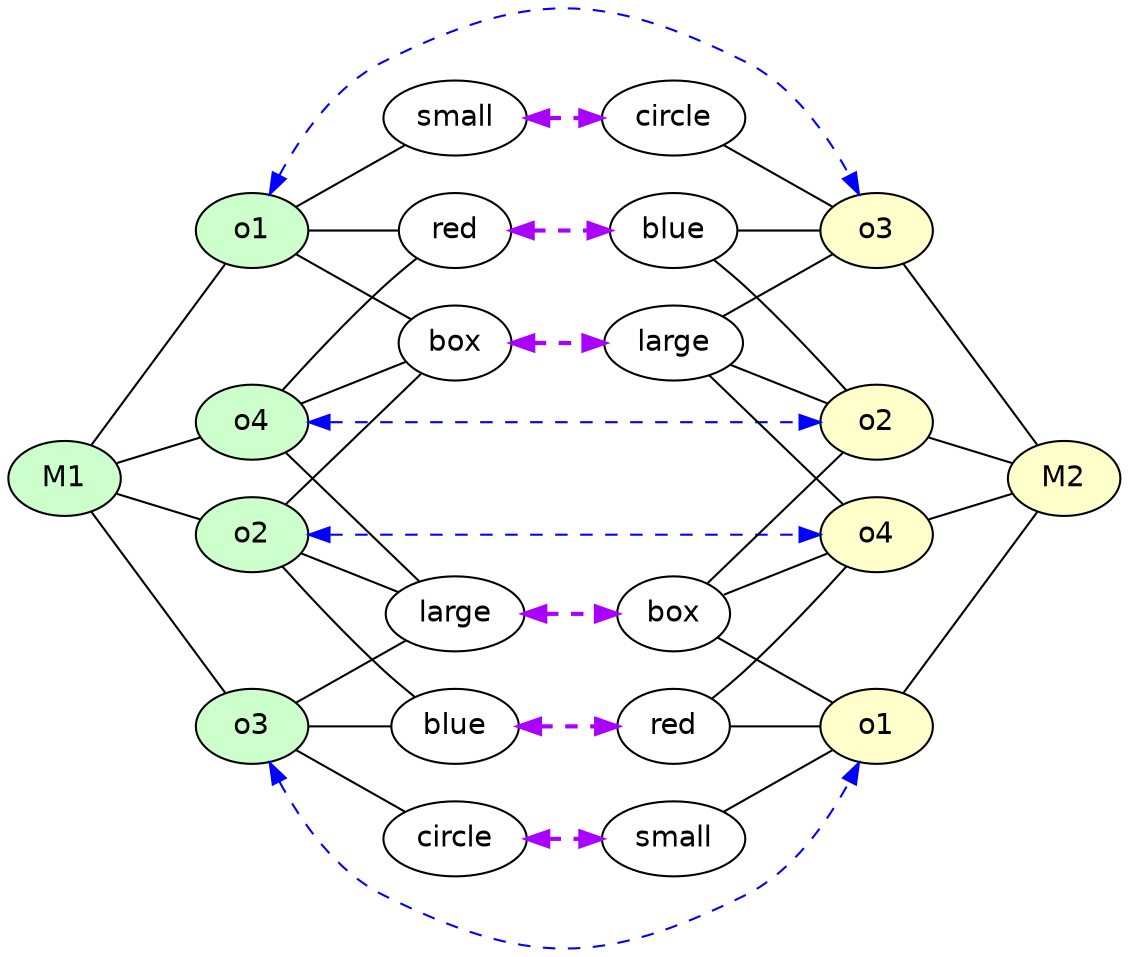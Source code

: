 strict digraph G {
	graph [bb="0,0,523.39,452.93",
		rankdir=LR
	];
	node [label="\N"];
	M1	 [fillcolor="#CCFFCC",
		fontname=Helvetica,
		height=0.5,
		pos="27,223.93",
		shape=oval,
		style=filled,
		width=0.75];
	o1_1	 [fillcolor="#CCFFCC",
		fontname=Helvetica,
		height=0.5,
		label=o1,
		pos="117,104.93",
		shape=oval,
		style=filled,
		width=0.75];
	M1 -> o1_1	 [constraint=true,
		dir=none,
		penwidth=1,
		pos="39.514,207.38 56.709,184.65 87.453,144 104.59,121.33"];
	o2_1	 [fillcolor="#CCFFCC",
		fontname=Helvetica,
		height=0.5,
		label=o2,
		pos="117,250.93",
		shape=oval,
		style=filled,
		width=0.75];
	M1 -> o2_1	 [constraint=true,
		dir=none,
		penwidth=1,
		pos="52.07,231.45 64.657,235.23 79.851,239.78 92.375,243.54"];
	o3_1	 [fillcolor="#CCFFCC",
		fontname=Helvetica,
		height=0.5,
		label=o3,
		pos="117,342.93",
		shape=oval,
		style=filled,
		width=0.75];
	M1 -> o3_1	 [constraint=true,
		dir=none,
		penwidth=1,
		pos="39.514,240.47 56.709,263.21 87.453,303.86 104.59,326.52"];
	o4_1	 [fillcolor="#CCFFCC",
		fontname=Helvetica,
		height=0.5,
		label=o4,
		pos="117,196.93",
		shape=oval,
		style=filled,
		width=0.75];
	M1 -> o4_1	 [constraint=true,
		dir=none,
		penwidth=1,
		pos="52.07,216.41 64.657,212.63 79.851,208.07 92.375,204.32"];
	M2	 [fillcolor="#FFFFCC",
		fontname=Helvetica,
		height=0.5,
		pos="496.39,223.93",
		shape=oval,
		style=filled,
		width=0.75];
	red_1	 [fontname=Helvetica,
		height=0.5,
		label=red,
		pos="211.85,104.93",
		shape=oval,
		width=0.75];
	o1_1 -> red_1	 [constraint=true,
		dir=none,
		pos="144.18,104.93 156.88,104.93 171.96,104.93 184.66,104.93"];
	box_1	 [fontname=Helvetica,
		height=0.5,
		label=box,
		pos="211.85,158.93",
		shape=oval,
		width=0.75];
	o1_1 -> box_1	 [constraint=true,
		dir=none,
		pos="137.58,116.65 153.49,125.7 175.41,138.18 191.31,147.23"];
	small_1	 [fontname=Helvetica,
		height=0.5,
		label=small,
		pos="211.85,50.928",
		shape=oval,
		width=0.88464];
	o1_1 -> small_1	 [constraint=true,
		dir=none,
		pos="137.58,93.211 152.84,84.526 173.62,72.694 189.32,63.756"];
	o3_2	 [fillcolor="#FFFFCC",
		fontname=Helvetica,
		height=0.5,
		label=o3,
		pos="406.39,104.93",
		shape=oval,
		style=filled,
		width=0.75];
	o1_1 -> o3_2	 [color=blue,
		constraint=true,
		dir=both,
		penwidth=1,
		pos="s,124.68,87.456 e,398.7,87.456 129.45,78.343 139.97,59.325 157,35.177 180,23.928 245.23,-7.9761 278.16,-7.9761 343.39,23.928 366.39,\
35.177 383.42,59.325 393.94,78.343",
		style=dashed];
	blue_2	 [fontname=Helvetica,
		height=0.5,
		label=blue,
		pos="311.54,104.93",
		shape=oval,
		width=0.77632];
	red_1 -> blue_2	 [color="#AA00FF",
		constraint=true,
		dir=both,
		penwidth=2,
		pos="s,239.09,104.93 e,283.29,104.93 249.14,104.93 257,104.93 265.31,104.93 273.21,104.93",
		style=dashed];
	o1_2	 [fillcolor="#FFFFCC",
		fontname=Helvetica,
		height=0.5,
		label=o1,
		pos="406.39,342.93",
		shape=oval,
		style=filled,
		width=0.75];
	o1_2 -> M2	 [constraint=true,
		dir=none,
		penwidth=1,
		pos="418.9,326.38 436.1,303.65 466.84,263 483.98,240.33"];
	red_2	 [fontname=Helvetica,
		height=0.5,
		label=red,
		pos="311.54,342.93",
		shape=oval,
		width=0.75];
	red_2 -> o1_2	 [constraint=true,
		dir=none,
		pos="338.72,342.93 351.42,342.93 366.51,342.93 379.21,342.93"];
	o4_2	 [fillcolor="#FFFFCC",
		fontname=Helvetica,
		height=0.5,
		label=o4,
		pos="406.39,250.93",
		shape=oval,
		style=filled,
		width=0.75];
	red_2 -> o4_2	 [constraint=true,
		dir=none,
		pos="328.67,328.94 333.51,324.84 338.73,320.29 343.39,315.93 360.83,299.61 379.77,279.75 392.28,266.31"];
	large_2	 [fontname=Helvetica,
		height=0.5,
		label=large,
		pos="311.54,158.93",
		shape=oval,
		width=0.86659];
	box_1 -> large_2	 [color="#AA00FF",
		constraint=true,
		dir=both,
		penwidth=2,
		pos="s,239.09,158.93 e,280.1,158.93 249.32,158.93 255.97,158.93 262.94,158.93 269.71,158.93",
		style=dashed];
	box_2	 [fontname=Helvetica,
		height=0.5,
		label=box,
		pos="311.54,288.93",
		shape=oval,
		width=0.75];
	box_2 -> o1_2	 [constraint=true,
		dir=none,
		pos="332.12,300.65 348.03,309.7 369.95,322.18 385.85,331.23"];
	o2_2	 [fillcolor="#FFFFCC",
		fontname=Helvetica,
		height=0.5,
		label=o2,
		pos="406.39,196.93",
		shape=oval,
		style=filled,
		width=0.75];
	box_2 -> o2_2	 [constraint=true,
		dir=none,
		pos="327.2,273.74 344.88,256.59 373.46,228.87 391.02,211.84"];
	box_2 -> o4_2	 [constraint=true,
		dir=none,
		pos="334.99,279.54 349.69,273.64 368.56,266.08 383.21,260.21"];
	circle_2	 [fontname=Helvetica,
		height=0.5,
		label=circle,
		pos="311.54,50.928",
		shape=oval,
		width=0.88464];
	small_1 -> circle_2	 [color="#AA00FF",
		constraint=true,
		dir=both,
		penwidth=2,
		pos="s,243.94,50.928 e,279.51,50.928 254.1,50.928 259.15,50.928 264.31,50.928 269.36,50.928",
		style=dashed];
	small_2	 [fontname=Helvetica,
		height=0.5,
		label=small,
		pos="311.54,434.93",
		shape=oval,
		width=0.88464];
	small_2 -> o1_2	 [constraint=true,
		dir=none,
		pos="327.63,419.32 345.28,402.2 373.42,374.91 390.85,358"];
	o2_1 -> box_1	 [constraint=true,
		dir=none,
		pos="132.66,235.74 150.34,218.59 178.92,190.87 196.48,173.84"];
	blue_1	 [fontname=Helvetica,
		height=0.5,
		label=blue,
		pos="211.85,342.93",
		shape=oval,
		width=0.77632];
	o2_1 -> blue_1	 [constraint=true,
		dir=none,
		pos="131.11,266.31 143.62,279.75 162.56,299.61 180,315.93 184.55,320.19 189.64,324.63 194.39,328.66"];
	large_1	 [fontname=Helvetica,
		height=0.5,
		label=large,
		pos="211.85,288.93",
		shape=oval,
		width=0.86659];
	o2_1 -> large_1	 [constraint=true,
		dir=none,
		pos="140.45,260.32 154.27,265.86 171.78,272.88 186,278.57"];
	o2_1 -> o4_2	 [color=blue,
		constraint=true,
		dir=both,
		penwidth=1,
		pos="s,144.22,250.93 e,379.03,250.93 154.24,250.93 209.67,250.93 313.32,250.93 368.9,250.93",
		style=dashed];
	blue_1 -> red_2	 [color="#AA00FF",
		constraint=true,
		dir=both,
		penwidth=2,
		pos="s,239.88,342.93 e,284.4,342.93 250.07,342.93 258.03,342.93 266.41,342.93 274.33,342.93",
		style=dashed];
	o2_2 -> M2	 [constraint=true,
		dir=none,
		penwidth=1,
		pos="431.46,204.45 444.05,208.23 459.24,212.78 471.76,216.54"];
	blue_2 -> o2_2	 [constraint=true,
		dir=none,
		pos="329,119.2 333.75,123.22 338.84,127.67 343.39,131.93 360.83,148.25 379.77,168.1 392.28,181.54"];
	blue_2 -> o3_2	 [constraint=true,
		dir=none,
		pos="339.74,104.93 352.19,104.93 366.77,104.93 379.11,104.93"];
	large_1 -> box_2	 [color="#AA00FF",
		constraint=true,
		dir=both,
		penwidth=2,
		pos="s,243.12,288.93 e,284.42,288.93 253.37,288.93 260.25,288.93 267.35,288.93 274.12,288.93",
		style=dashed];
	large_2 -> o2_2	 [constraint=true,
		dir=none,
		pos="337.46,169.31 351.72,175.03 369.27,182.06 383.1,187.6"];
	large_2 -> o3_2	 [constraint=true,
		dir=none,
		pos="334.02,146.13 349.69,137.21 370.43,125.4 385.69,116.71"];
	large_2 -> o4_2	 [constraint=true,
		dir=none,
		pos="327.63,174.53 345.28,191.66 373.42,218.95 390.85,235.86"];
	o3_1 -> o1_2	 [color=blue,
		constraint=true,
		dir=both,
		penwidth=1,
		pos="s,137.88,354.41 e,385.51,354.41 147.12,358.77 157.28,363.31 168.87,367.64 180,369.93 251.13,384.53 272.25,384.53 343.39,369.93 354.52,\
367.64 366.11,363.31 376.27,358.77",
		style=dashed];
	o3_1 -> blue_1	 [constraint=true,
		dir=none,
		pos="144.18,342.93 156.55,342.93 171.18,342.93 183.67,342.93"];
	o3_1 -> large_1	 [constraint=true,
		dir=none,
		pos="137.58,331.21 152.84,322.53 173.62,310.69 189.32,301.76"];
	circle_1	 [fontname=Helvetica,
		height=0.5,
		label=circle,
		pos="211.85,434.93",
		shape=oval,
		width=0.88464];
	o3_1 -> circle_1	 [constraint=true,
		dir=none,
		pos="132.66,358.12 150.03,374.96 177.9,402 195.53,419.1"];
	o3_2 -> M2	 [constraint=true,
		dir=none,
		penwidth=1,
		pos="418.9,121.47 436.1,144.21 466.84,184.86 483.98,207.52"];
	circle_1 -> small_2	 [color="#AA00FF",
		constraint=true,
		dir=both,
		penwidth=2,
		pos="s,243.94,434.93 e,279.51,434.93 254.1,434.93 259.15,434.93 264.31,434.93 269.36,434.93",
		style=dashed];
	circle_2 -> o3_2	 [constraint=true,
		dir=none,
		pos="334.02,63.726 349.69,72.646 370.43,84.457 385.69,93.146"];
	o4_1 -> red_1	 [constraint=true,
		dir=none,
		pos="131.11,181.54 143.62,168.1 162.56,148.25 180,131.93 184.66,127.57 189.88,123.02 194.72,118.92"];
	o4_1 -> box_1	 [constraint=true,
		dir=none,
		pos="140.45,187.54 155.15,181.64 174.02,174.08 188.67,168.21"];
	o4_1 -> o2_2	 [color=blue,
		constraint=true,
		dir=both,
		penwidth=1,
		pos="s,144.22,196.93 e,379.03,196.93 154.24,196.93 209.67,196.93 313.32,196.93 368.9,196.93",
		style=dashed];
	o4_1 -> large_1	 [constraint=true,
		dir=none,
		pos="132.66,212.12 150.13,229.06 178.24,256.33 195.84,273.41"];
	o4_2 -> M2	 [constraint=true,
		dir=none,
		penwidth=1,
		pos="431.46,243.41 444.05,239.63 459.24,235.07 471.76,231.32"];
}
